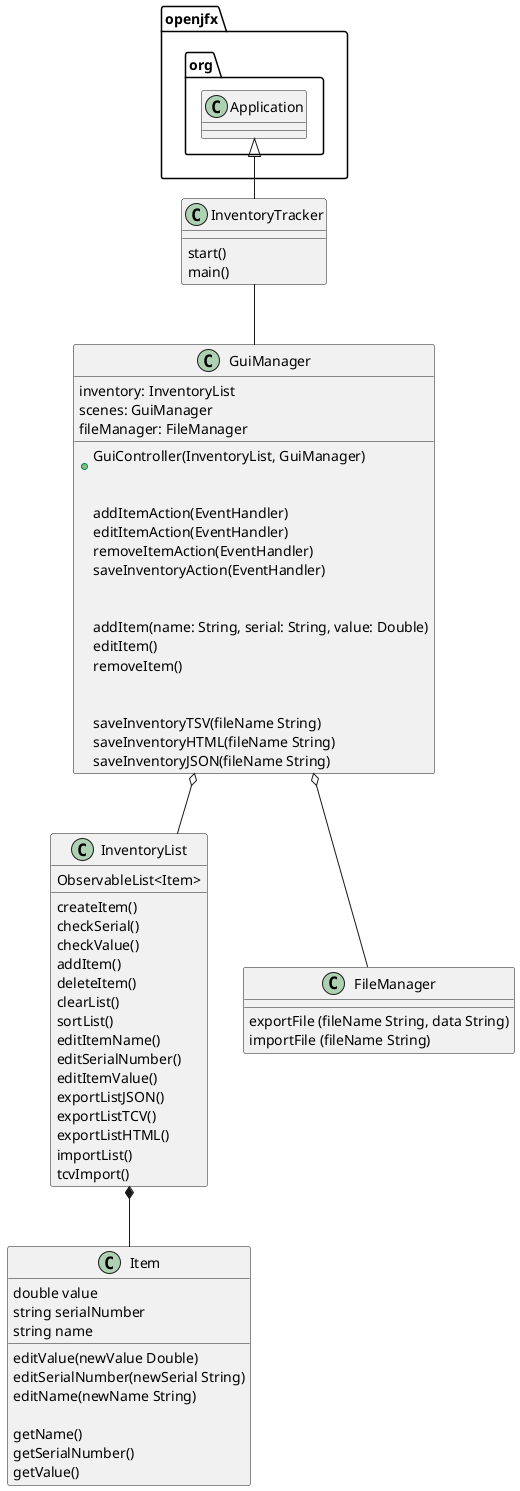 @startuml
'https://plantuml.com/class-diagram

openjfx.org.Application <|-- InventoryTracker
InventoryTracker -- GuiManager

GuiManager o-- InventoryList

GuiManager o-- FileManager
InventoryList *-- Item

class InventoryTracker {
    start()
    main()
}

class GuiManager {
    inventory: InventoryList
    scenes: GuiManager
    fileManager: FileManager

    +GuiController(InventoryList, GuiManager)\n

    addItemAction(EventHandler)
    editItemAction(EventHandler)
    removeItemAction(EventHandler)
    saveInventoryAction(EventHandler)\n

    addItem(name: String, serial: String, value: Double)
    editItem()
    removeItem()\n

    saveInventoryTSV(fileName String)
    saveInventoryHTML(fileName String)
    saveInventoryJSON(fileName String)
}

class FileManager {
    exportFile (fileName String, data String)
    importFile (fileName String)
}

class InventoryList {
    ObservableList<Item>
    createItem()
    checkSerial()
    checkValue()
    addItem()
    deleteItem()
    clearList()
    sortList()
    editItemName()
    editSerialNumber()
    editItemValue()
    exportListJSON()
    exportListTCV()
    exportListHTML()
    importList()
    tcvImport()
}

class Item {
    double value
    string serialNumber
    string name

    editValue(newValue Double)
    editSerialNumber(newSerial String)
    editName(newName String)

    getName()
    getSerialNumber()
    getValue()
}

@enduml